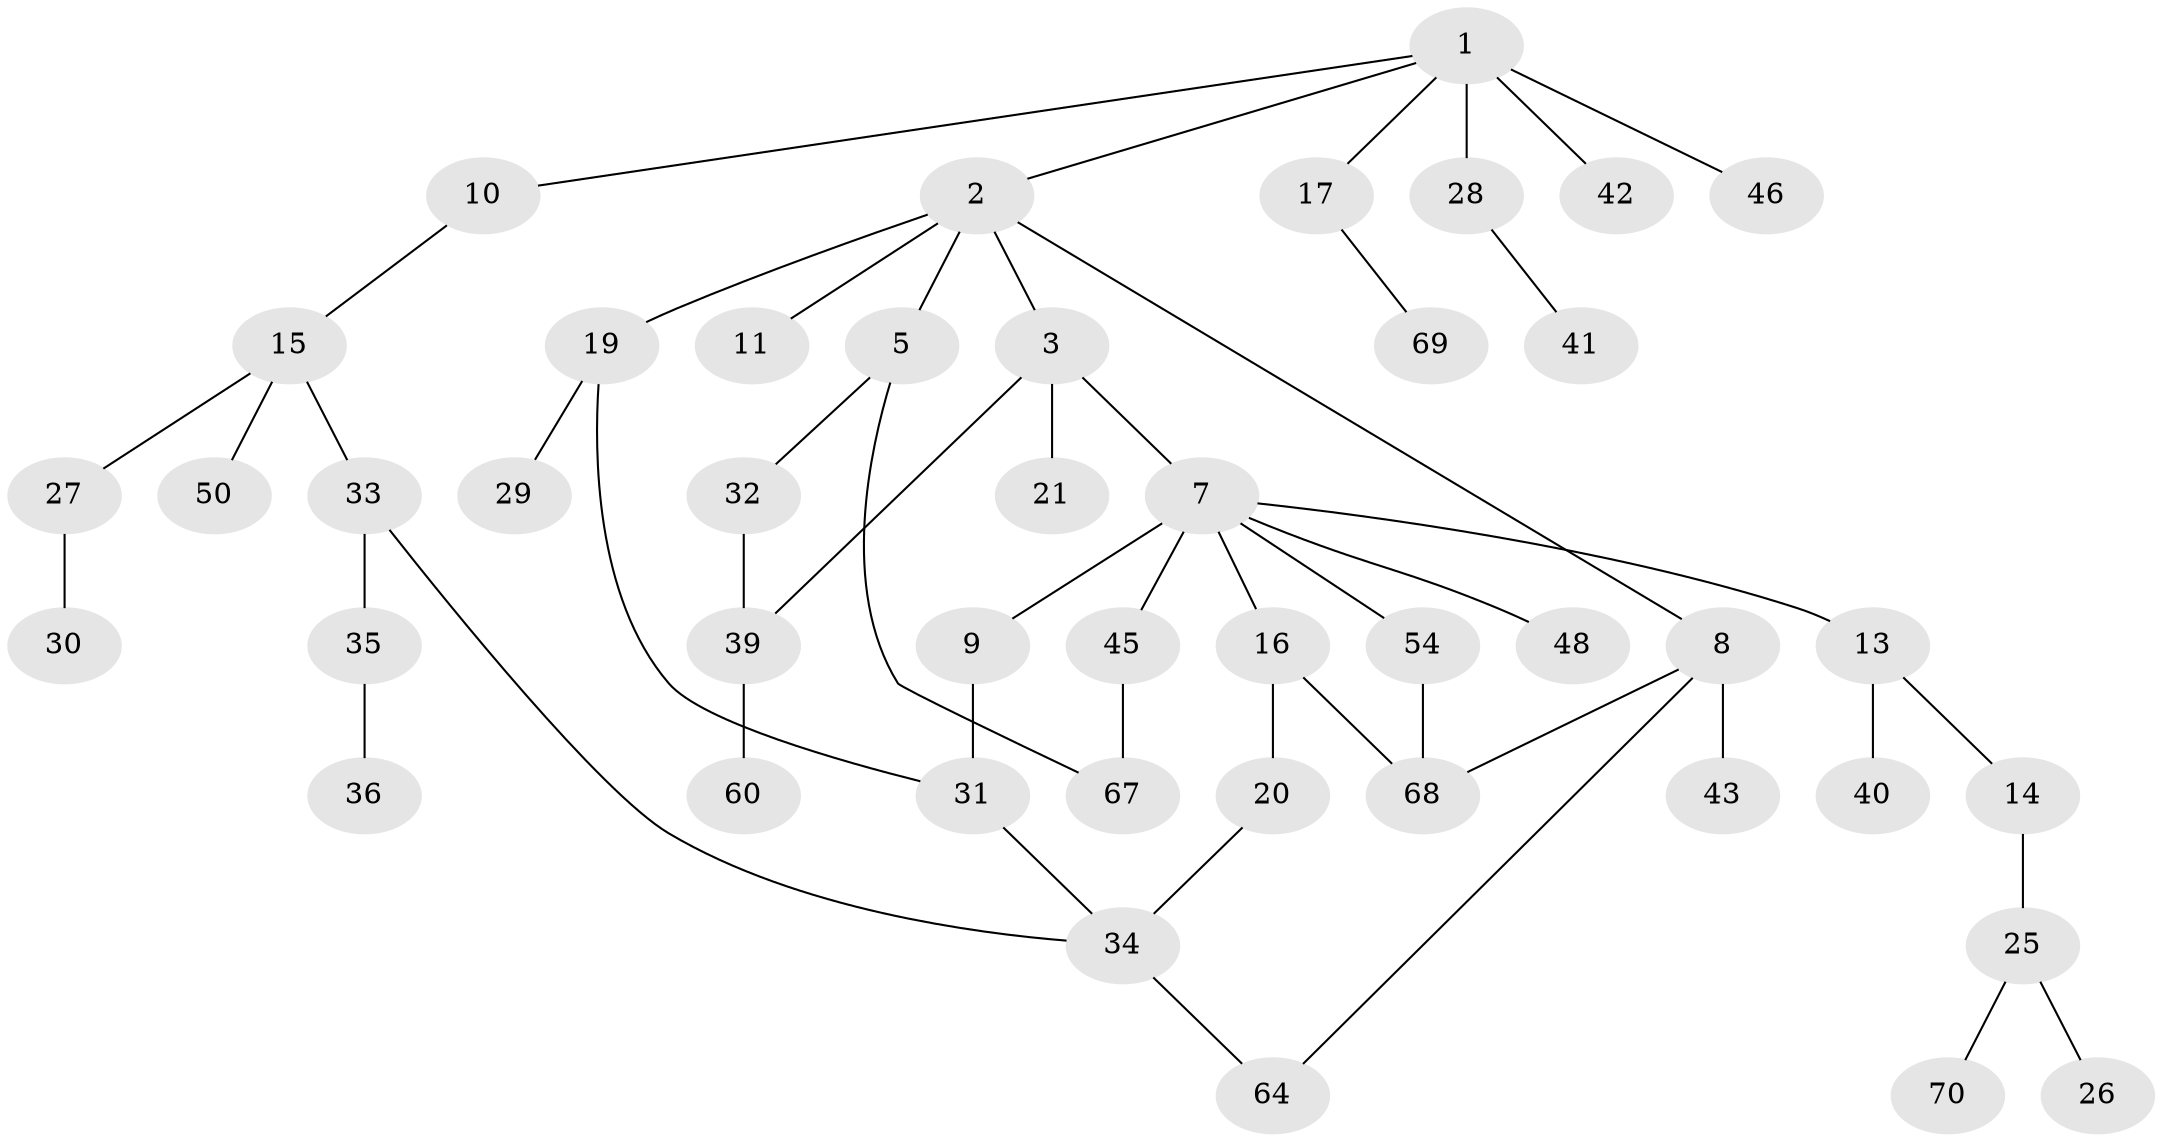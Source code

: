 // Generated by graph-tools (version 1.1) at 2025/23/03/03/25 07:23:35]
// undirected, 45 vertices, 52 edges
graph export_dot {
graph [start="1"]
  node [color=gray90,style=filled];
  1 [super="+6"];
  2 [super="+4"];
  3 [super="+12"];
  5 [super="+59"];
  7 [super="+44"];
  8 [super="+61"];
  9 [super="+66"];
  10 [super="+73"];
  11;
  13 [super="+56"];
  14;
  15 [super="+24"];
  16 [super="+18"];
  17 [super="+58"];
  19 [super="+22"];
  20 [super="+23"];
  21;
  25 [super="+38"];
  26;
  27 [super="+65"];
  28 [super="+51"];
  29;
  30;
  31 [super="+52"];
  32 [super="+55"];
  33 [super="+53"];
  34 [super="+37"];
  35;
  36 [super="+47"];
  39 [super="+49"];
  40;
  41 [super="+57"];
  42 [super="+63"];
  43;
  45;
  46;
  48;
  50;
  54 [super="+62"];
  60;
  64;
  67 [super="+71"];
  68 [super="+72"];
  69;
  70;
  1 -- 2;
  1 -- 28;
  1 -- 42 [weight=2];
  1 -- 17;
  1 -- 10;
  1 -- 46;
  2 -- 3;
  2 -- 19;
  2 -- 8;
  2 -- 11;
  2 -- 5;
  3 -- 7;
  3 -- 21;
  3 -- 39;
  5 -- 32;
  5 -- 67;
  7 -- 9;
  7 -- 13;
  7 -- 16;
  7 -- 48;
  7 -- 45;
  7 -- 54;
  8 -- 43;
  8 -- 64;
  8 -- 68;
  9 -- 31;
  10 -- 15;
  13 -- 14;
  13 -- 40;
  14 -- 25;
  15 -- 33;
  15 -- 50;
  15 -- 27;
  16 -- 20;
  16 -- 68;
  17 -- 69;
  19 -- 31;
  19 -- 29;
  20 -- 34;
  25 -- 26;
  25 -- 70;
  27 -- 30;
  28 -- 41;
  31 -- 34;
  32 -- 39;
  33 -- 35;
  33 -- 34;
  34 -- 64;
  35 -- 36;
  39 -- 60;
  45 -- 67;
  54 -- 68;
}
